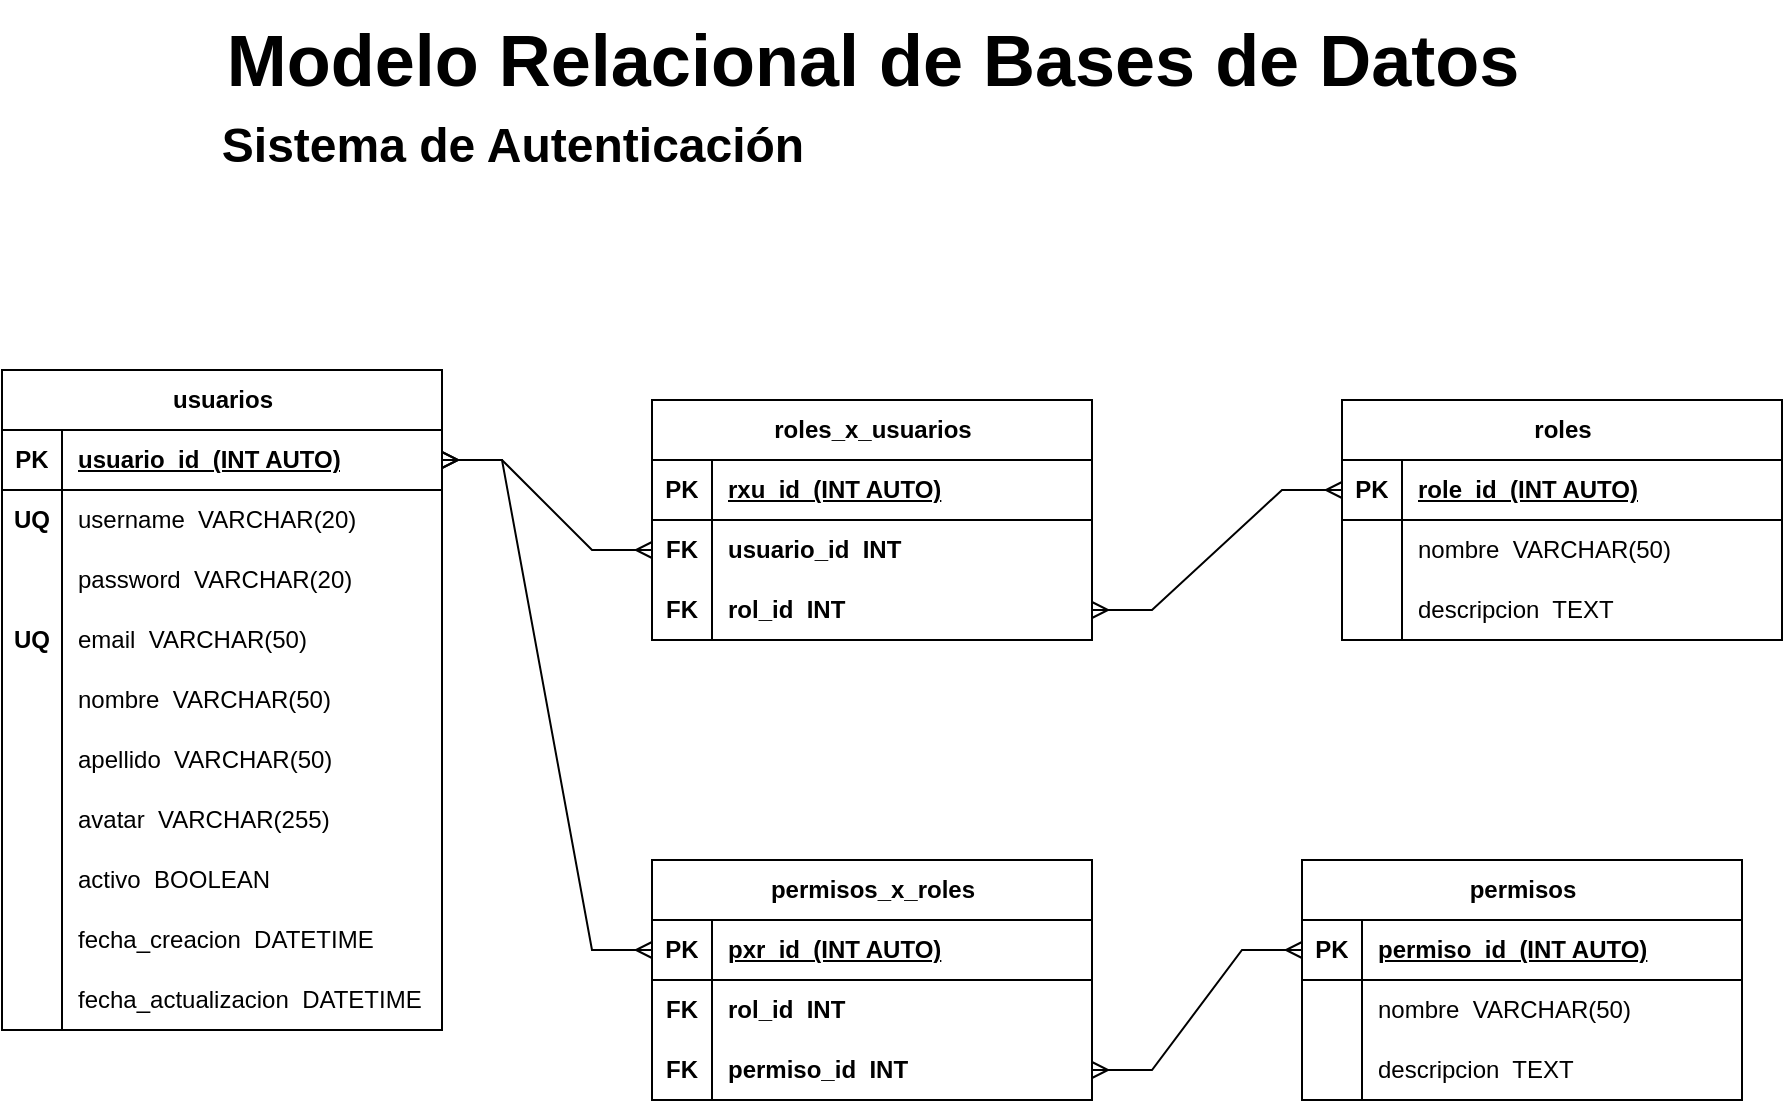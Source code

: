 <mxfile version="21.2.9" type="device">
  <diagram name="Página-1" id="1TOx63eazyD7X_zfj9yO">
    <mxGraphModel dx="1134" dy="1017" grid="1" gridSize="10" guides="1" tooltips="1" connect="1" arrows="1" fold="1" page="1" pageScale="1" pageWidth="600" pageHeight="400" math="0" shadow="0">
      <root>
        <mxCell id="0" />
        <mxCell id="1" parent="0" />
        <mxCell id="Z7zed4i2OUJC_7qgTCm0-1" value="usuarios" style="shape=table;startSize=30;container=1;collapsible=1;childLayout=tableLayout;fixedRows=1;rowLines=0;fontStyle=1;align=center;resizeLast=1;html=1;" vertex="1" parent="1">
          <mxGeometry x="150" y="225" width="220" height="330" as="geometry" />
        </mxCell>
        <mxCell id="Z7zed4i2OUJC_7qgTCm0-2" value="" style="shape=tableRow;horizontal=0;startSize=0;swimlaneHead=0;swimlaneBody=0;fillColor=none;collapsible=0;dropTarget=0;points=[[0,0.5],[1,0.5]];portConstraint=eastwest;top=0;left=0;right=0;bottom=1;" vertex="1" parent="Z7zed4i2OUJC_7qgTCm0-1">
          <mxGeometry y="30" width="220" height="30" as="geometry" />
        </mxCell>
        <mxCell id="Z7zed4i2OUJC_7qgTCm0-3" value="PK" style="shape=partialRectangle;connectable=0;fillColor=none;top=0;left=0;bottom=0;right=0;fontStyle=1;overflow=hidden;whiteSpace=wrap;html=1;" vertex="1" parent="Z7zed4i2OUJC_7qgTCm0-2">
          <mxGeometry width="30" height="30" as="geometry">
            <mxRectangle width="30" height="30" as="alternateBounds" />
          </mxGeometry>
        </mxCell>
        <mxCell id="Z7zed4i2OUJC_7qgTCm0-4" value="usuario_id&amp;nbsp; (INT AUTO)" style="shape=partialRectangle;connectable=0;fillColor=none;top=0;left=0;bottom=0;right=0;align=left;spacingLeft=6;fontStyle=5;overflow=hidden;whiteSpace=wrap;html=1;" vertex="1" parent="Z7zed4i2OUJC_7qgTCm0-2">
          <mxGeometry x="30" width="190" height="30" as="geometry">
            <mxRectangle width="190" height="30" as="alternateBounds" />
          </mxGeometry>
        </mxCell>
        <mxCell id="Z7zed4i2OUJC_7qgTCm0-8" value="" style="shape=tableRow;horizontal=0;startSize=0;swimlaneHead=0;swimlaneBody=0;fillColor=none;collapsible=0;dropTarget=0;points=[[0,0.5],[1,0.5]];portConstraint=eastwest;top=0;left=0;right=0;bottom=0;" vertex="1" parent="Z7zed4i2OUJC_7qgTCm0-1">
          <mxGeometry y="60" width="220" height="30" as="geometry" />
        </mxCell>
        <mxCell id="Z7zed4i2OUJC_7qgTCm0-9" value="&lt;b&gt;UQ&lt;/b&gt;" style="shape=partialRectangle;connectable=0;fillColor=none;top=0;left=0;bottom=0;right=0;editable=1;overflow=hidden;whiteSpace=wrap;html=1;" vertex="1" parent="Z7zed4i2OUJC_7qgTCm0-8">
          <mxGeometry width="30" height="30" as="geometry">
            <mxRectangle width="30" height="30" as="alternateBounds" />
          </mxGeometry>
        </mxCell>
        <mxCell id="Z7zed4i2OUJC_7qgTCm0-10" value="username&amp;nbsp; VARCHAR(20)" style="shape=partialRectangle;connectable=0;fillColor=none;top=0;left=0;bottom=0;right=0;align=left;spacingLeft=6;overflow=hidden;whiteSpace=wrap;html=1;" vertex="1" parent="Z7zed4i2OUJC_7qgTCm0-8">
          <mxGeometry x="30" width="190" height="30" as="geometry">
            <mxRectangle width="190" height="30" as="alternateBounds" />
          </mxGeometry>
        </mxCell>
        <mxCell id="Z7zed4i2OUJC_7qgTCm0-11" value="" style="shape=tableRow;horizontal=0;startSize=0;swimlaneHead=0;swimlaneBody=0;fillColor=none;collapsible=0;dropTarget=0;points=[[0,0.5],[1,0.5]];portConstraint=eastwest;top=0;left=0;right=0;bottom=0;" vertex="1" parent="Z7zed4i2OUJC_7qgTCm0-1">
          <mxGeometry y="90" width="220" height="30" as="geometry" />
        </mxCell>
        <mxCell id="Z7zed4i2OUJC_7qgTCm0-12" value="" style="shape=partialRectangle;connectable=0;fillColor=none;top=0;left=0;bottom=0;right=0;editable=1;overflow=hidden;whiteSpace=wrap;html=1;" vertex="1" parent="Z7zed4i2OUJC_7qgTCm0-11">
          <mxGeometry width="30" height="30" as="geometry">
            <mxRectangle width="30" height="30" as="alternateBounds" />
          </mxGeometry>
        </mxCell>
        <mxCell id="Z7zed4i2OUJC_7qgTCm0-13" value="password&amp;nbsp; VARCHAR(20)" style="shape=partialRectangle;connectable=0;fillColor=none;top=0;left=0;bottom=0;right=0;align=left;spacingLeft=6;overflow=hidden;whiteSpace=wrap;html=1;" vertex="1" parent="Z7zed4i2OUJC_7qgTCm0-11">
          <mxGeometry x="30" width="190" height="30" as="geometry">
            <mxRectangle width="190" height="30" as="alternateBounds" />
          </mxGeometry>
        </mxCell>
        <mxCell id="Z7zed4i2OUJC_7qgTCm0-14" value="" style="shape=tableRow;horizontal=0;startSize=0;swimlaneHead=0;swimlaneBody=0;fillColor=none;collapsible=0;dropTarget=0;points=[[0,0.5],[1,0.5]];portConstraint=eastwest;top=0;left=0;right=0;bottom=0;" vertex="1" parent="Z7zed4i2OUJC_7qgTCm0-1">
          <mxGeometry y="120" width="220" height="30" as="geometry" />
        </mxCell>
        <mxCell id="Z7zed4i2OUJC_7qgTCm0-15" value="&lt;b&gt;UQ&lt;/b&gt;" style="shape=partialRectangle;connectable=0;fillColor=none;top=0;left=0;bottom=0;right=0;editable=1;overflow=hidden;whiteSpace=wrap;html=1;" vertex="1" parent="Z7zed4i2OUJC_7qgTCm0-14">
          <mxGeometry width="30" height="30" as="geometry">
            <mxRectangle width="30" height="30" as="alternateBounds" />
          </mxGeometry>
        </mxCell>
        <mxCell id="Z7zed4i2OUJC_7qgTCm0-16" value="email&amp;nbsp; VARCHAR(50)" style="shape=partialRectangle;connectable=0;fillColor=none;top=0;left=0;bottom=0;right=0;align=left;spacingLeft=6;overflow=hidden;whiteSpace=wrap;html=1;" vertex="1" parent="Z7zed4i2OUJC_7qgTCm0-14">
          <mxGeometry x="30" width="190" height="30" as="geometry">
            <mxRectangle width="190" height="30" as="alternateBounds" />
          </mxGeometry>
        </mxCell>
        <mxCell id="Z7zed4i2OUJC_7qgTCm0-17" value="" style="shape=tableRow;horizontal=0;startSize=0;swimlaneHead=0;swimlaneBody=0;fillColor=none;collapsible=0;dropTarget=0;points=[[0,0.5],[1,0.5]];portConstraint=eastwest;top=0;left=0;right=0;bottom=0;" vertex="1" parent="Z7zed4i2OUJC_7qgTCm0-1">
          <mxGeometry y="150" width="220" height="30" as="geometry" />
        </mxCell>
        <mxCell id="Z7zed4i2OUJC_7qgTCm0-18" value="" style="shape=partialRectangle;connectable=0;fillColor=none;top=0;left=0;bottom=0;right=0;editable=1;overflow=hidden;whiteSpace=wrap;html=1;" vertex="1" parent="Z7zed4i2OUJC_7qgTCm0-17">
          <mxGeometry width="30" height="30" as="geometry">
            <mxRectangle width="30" height="30" as="alternateBounds" />
          </mxGeometry>
        </mxCell>
        <mxCell id="Z7zed4i2OUJC_7qgTCm0-19" value="nombre&amp;nbsp; VARCHAR(50)" style="shape=partialRectangle;connectable=0;fillColor=none;top=0;left=0;bottom=0;right=0;align=left;spacingLeft=6;overflow=hidden;whiteSpace=wrap;html=1;" vertex="1" parent="Z7zed4i2OUJC_7qgTCm0-17">
          <mxGeometry x="30" width="190" height="30" as="geometry">
            <mxRectangle width="190" height="30" as="alternateBounds" />
          </mxGeometry>
        </mxCell>
        <mxCell id="Z7zed4i2OUJC_7qgTCm0-20" value="" style="shape=tableRow;horizontal=0;startSize=0;swimlaneHead=0;swimlaneBody=0;fillColor=none;collapsible=0;dropTarget=0;points=[[0,0.5],[1,0.5]];portConstraint=eastwest;top=0;left=0;right=0;bottom=0;" vertex="1" parent="Z7zed4i2OUJC_7qgTCm0-1">
          <mxGeometry y="180" width="220" height="30" as="geometry" />
        </mxCell>
        <mxCell id="Z7zed4i2OUJC_7qgTCm0-21" value="" style="shape=partialRectangle;connectable=0;fillColor=none;top=0;left=0;bottom=0;right=0;editable=1;overflow=hidden;whiteSpace=wrap;html=1;" vertex="1" parent="Z7zed4i2OUJC_7qgTCm0-20">
          <mxGeometry width="30" height="30" as="geometry">
            <mxRectangle width="30" height="30" as="alternateBounds" />
          </mxGeometry>
        </mxCell>
        <mxCell id="Z7zed4i2OUJC_7qgTCm0-22" value="apellido&amp;nbsp; VARCHAR(50)" style="shape=partialRectangle;connectable=0;fillColor=none;top=0;left=0;bottom=0;right=0;align=left;spacingLeft=6;overflow=hidden;whiteSpace=wrap;html=1;" vertex="1" parent="Z7zed4i2OUJC_7qgTCm0-20">
          <mxGeometry x="30" width="190" height="30" as="geometry">
            <mxRectangle width="190" height="30" as="alternateBounds" />
          </mxGeometry>
        </mxCell>
        <mxCell id="Z7zed4i2OUJC_7qgTCm0-23" value="" style="shape=tableRow;horizontal=0;startSize=0;swimlaneHead=0;swimlaneBody=0;fillColor=none;collapsible=0;dropTarget=0;points=[[0,0.5],[1,0.5]];portConstraint=eastwest;top=0;left=0;right=0;bottom=0;" vertex="1" parent="Z7zed4i2OUJC_7qgTCm0-1">
          <mxGeometry y="210" width="220" height="30" as="geometry" />
        </mxCell>
        <mxCell id="Z7zed4i2OUJC_7qgTCm0-24" value="" style="shape=partialRectangle;connectable=0;fillColor=none;top=0;left=0;bottom=0;right=0;editable=1;overflow=hidden;whiteSpace=wrap;html=1;" vertex="1" parent="Z7zed4i2OUJC_7qgTCm0-23">
          <mxGeometry width="30" height="30" as="geometry">
            <mxRectangle width="30" height="30" as="alternateBounds" />
          </mxGeometry>
        </mxCell>
        <mxCell id="Z7zed4i2OUJC_7qgTCm0-25" value="avatar&amp;nbsp; VARCHAR(255)" style="shape=partialRectangle;connectable=0;fillColor=none;top=0;left=0;bottom=0;right=0;align=left;spacingLeft=6;overflow=hidden;whiteSpace=wrap;html=1;" vertex="1" parent="Z7zed4i2OUJC_7qgTCm0-23">
          <mxGeometry x="30" width="190" height="30" as="geometry">
            <mxRectangle width="190" height="30" as="alternateBounds" />
          </mxGeometry>
        </mxCell>
        <mxCell id="Z7zed4i2OUJC_7qgTCm0-101" value="" style="shape=tableRow;horizontal=0;startSize=0;swimlaneHead=0;swimlaneBody=0;fillColor=none;collapsible=0;dropTarget=0;points=[[0,0.5],[1,0.5]];portConstraint=eastwest;top=0;left=0;right=0;bottom=0;" vertex="1" parent="Z7zed4i2OUJC_7qgTCm0-1">
          <mxGeometry y="240" width="220" height="30" as="geometry" />
        </mxCell>
        <mxCell id="Z7zed4i2OUJC_7qgTCm0-102" value="" style="shape=partialRectangle;connectable=0;fillColor=none;top=0;left=0;bottom=0;right=0;editable=1;overflow=hidden;whiteSpace=wrap;html=1;" vertex="1" parent="Z7zed4i2OUJC_7qgTCm0-101">
          <mxGeometry width="30" height="30" as="geometry">
            <mxRectangle width="30" height="30" as="alternateBounds" />
          </mxGeometry>
        </mxCell>
        <mxCell id="Z7zed4i2OUJC_7qgTCm0-103" value="activo&amp;nbsp; BOOLEAN" style="shape=partialRectangle;connectable=0;fillColor=none;top=0;left=0;bottom=0;right=0;align=left;spacingLeft=6;overflow=hidden;whiteSpace=wrap;html=1;" vertex="1" parent="Z7zed4i2OUJC_7qgTCm0-101">
          <mxGeometry x="30" width="190" height="30" as="geometry">
            <mxRectangle width="190" height="30" as="alternateBounds" />
          </mxGeometry>
        </mxCell>
        <mxCell id="Z7zed4i2OUJC_7qgTCm0-26" value="" style="shape=tableRow;horizontal=0;startSize=0;swimlaneHead=0;swimlaneBody=0;fillColor=none;collapsible=0;dropTarget=0;points=[[0,0.5],[1,0.5]];portConstraint=eastwest;top=0;left=0;right=0;bottom=0;" vertex="1" parent="Z7zed4i2OUJC_7qgTCm0-1">
          <mxGeometry y="270" width="220" height="30" as="geometry" />
        </mxCell>
        <mxCell id="Z7zed4i2OUJC_7qgTCm0-27" value="" style="shape=partialRectangle;connectable=0;fillColor=none;top=0;left=0;bottom=0;right=0;editable=1;overflow=hidden;whiteSpace=wrap;html=1;" vertex="1" parent="Z7zed4i2OUJC_7qgTCm0-26">
          <mxGeometry width="30" height="30" as="geometry">
            <mxRectangle width="30" height="30" as="alternateBounds" />
          </mxGeometry>
        </mxCell>
        <mxCell id="Z7zed4i2OUJC_7qgTCm0-28" value="fecha_creacion&amp;nbsp; DATETIME" style="shape=partialRectangle;connectable=0;fillColor=none;top=0;left=0;bottom=0;right=0;align=left;spacingLeft=6;overflow=hidden;whiteSpace=wrap;html=1;" vertex="1" parent="Z7zed4i2OUJC_7qgTCm0-26">
          <mxGeometry x="30" width="190" height="30" as="geometry">
            <mxRectangle width="190" height="30" as="alternateBounds" />
          </mxGeometry>
        </mxCell>
        <mxCell id="Z7zed4i2OUJC_7qgTCm0-32" value="" style="shape=tableRow;horizontal=0;startSize=0;swimlaneHead=0;swimlaneBody=0;fillColor=none;collapsible=0;dropTarget=0;points=[[0,0.5],[1,0.5]];portConstraint=eastwest;top=0;left=0;right=0;bottom=0;" vertex="1" parent="Z7zed4i2OUJC_7qgTCm0-1">
          <mxGeometry y="300" width="220" height="30" as="geometry" />
        </mxCell>
        <mxCell id="Z7zed4i2OUJC_7qgTCm0-33" value="" style="shape=partialRectangle;connectable=0;fillColor=none;top=0;left=0;bottom=0;right=0;editable=1;overflow=hidden;whiteSpace=wrap;html=1;" vertex="1" parent="Z7zed4i2OUJC_7qgTCm0-32">
          <mxGeometry width="30" height="30" as="geometry">
            <mxRectangle width="30" height="30" as="alternateBounds" />
          </mxGeometry>
        </mxCell>
        <mxCell id="Z7zed4i2OUJC_7qgTCm0-34" value="fecha_actualizacion&amp;nbsp; DATETIME" style="shape=partialRectangle;connectable=0;fillColor=none;top=0;left=0;bottom=0;right=0;align=left;spacingLeft=6;overflow=hidden;whiteSpace=wrap;html=1;" vertex="1" parent="Z7zed4i2OUJC_7qgTCm0-32">
          <mxGeometry x="30" width="190" height="30" as="geometry">
            <mxRectangle width="190" height="30" as="alternateBounds" />
          </mxGeometry>
        </mxCell>
        <mxCell id="Z7zed4i2OUJC_7qgTCm0-35" value="roles" style="shape=table;startSize=30;container=1;collapsible=1;childLayout=tableLayout;fixedRows=1;rowLines=0;fontStyle=1;align=center;resizeLast=1;html=1;" vertex="1" parent="1">
          <mxGeometry x="820" y="240" width="220" height="120" as="geometry" />
        </mxCell>
        <mxCell id="Z7zed4i2OUJC_7qgTCm0-36" value="" style="shape=tableRow;horizontal=0;startSize=0;swimlaneHead=0;swimlaneBody=0;fillColor=none;collapsible=0;dropTarget=0;points=[[0,0.5],[1,0.5]];portConstraint=eastwest;top=0;left=0;right=0;bottom=1;" vertex="1" parent="Z7zed4i2OUJC_7qgTCm0-35">
          <mxGeometry y="30" width="220" height="30" as="geometry" />
        </mxCell>
        <mxCell id="Z7zed4i2OUJC_7qgTCm0-37" value="PK" style="shape=partialRectangle;connectable=0;fillColor=none;top=0;left=0;bottom=0;right=0;fontStyle=1;overflow=hidden;whiteSpace=wrap;html=1;" vertex="1" parent="Z7zed4i2OUJC_7qgTCm0-36">
          <mxGeometry width="30" height="30" as="geometry">
            <mxRectangle width="30" height="30" as="alternateBounds" />
          </mxGeometry>
        </mxCell>
        <mxCell id="Z7zed4i2OUJC_7qgTCm0-38" value="role_id&amp;nbsp; (INT AUTO)" style="shape=partialRectangle;connectable=0;fillColor=none;top=0;left=0;bottom=0;right=0;align=left;spacingLeft=6;fontStyle=5;overflow=hidden;whiteSpace=wrap;html=1;" vertex="1" parent="Z7zed4i2OUJC_7qgTCm0-36">
          <mxGeometry x="30" width="190" height="30" as="geometry">
            <mxRectangle width="190" height="30" as="alternateBounds" />
          </mxGeometry>
        </mxCell>
        <mxCell id="Z7zed4i2OUJC_7qgTCm0-39" value="" style="shape=tableRow;horizontal=0;startSize=0;swimlaneHead=0;swimlaneBody=0;fillColor=none;collapsible=0;dropTarget=0;points=[[0,0.5],[1,0.5]];portConstraint=eastwest;top=0;left=0;right=0;bottom=0;" vertex="1" parent="Z7zed4i2OUJC_7qgTCm0-35">
          <mxGeometry y="60" width="220" height="30" as="geometry" />
        </mxCell>
        <mxCell id="Z7zed4i2OUJC_7qgTCm0-40" value="" style="shape=partialRectangle;connectable=0;fillColor=none;top=0;left=0;bottom=0;right=0;editable=1;overflow=hidden;whiteSpace=wrap;html=1;" vertex="1" parent="Z7zed4i2OUJC_7qgTCm0-39">
          <mxGeometry width="30" height="30" as="geometry">
            <mxRectangle width="30" height="30" as="alternateBounds" />
          </mxGeometry>
        </mxCell>
        <mxCell id="Z7zed4i2OUJC_7qgTCm0-41" value="nombre&amp;nbsp; VARCHAR(50)" style="shape=partialRectangle;connectable=0;fillColor=none;top=0;left=0;bottom=0;right=0;align=left;spacingLeft=6;overflow=hidden;whiteSpace=wrap;html=1;" vertex="1" parent="Z7zed4i2OUJC_7qgTCm0-39">
          <mxGeometry x="30" width="190" height="30" as="geometry">
            <mxRectangle width="190" height="30" as="alternateBounds" />
          </mxGeometry>
        </mxCell>
        <mxCell id="Z7zed4i2OUJC_7qgTCm0-42" value="" style="shape=tableRow;horizontal=0;startSize=0;swimlaneHead=0;swimlaneBody=0;fillColor=none;collapsible=0;dropTarget=0;points=[[0,0.5],[1,0.5]];portConstraint=eastwest;top=0;left=0;right=0;bottom=0;" vertex="1" parent="Z7zed4i2OUJC_7qgTCm0-35">
          <mxGeometry y="90" width="220" height="30" as="geometry" />
        </mxCell>
        <mxCell id="Z7zed4i2OUJC_7qgTCm0-43" value="" style="shape=partialRectangle;connectable=0;fillColor=none;top=0;left=0;bottom=0;right=0;editable=1;overflow=hidden;whiteSpace=wrap;html=1;" vertex="1" parent="Z7zed4i2OUJC_7qgTCm0-42">
          <mxGeometry width="30" height="30" as="geometry">
            <mxRectangle width="30" height="30" as="alternateBounds" />
          </mxGeometry>
        </mxCell>
        <mxCell id="Z7zed4i2OUJC_7qgTCm0-44" value="descripcion&amp;nbsp; TEXT" style="shape=partialRectangle;connectable=0;fillColor=none;top=0;left=0;bottom=0;right=0;align=left;spacingLeft=6;overflow=hidden;whiteSpace=wrap;html=1;" vertex="1" parent="Z7zed4i2OUJC_7qgTCm0-42">
          <mxGeometry x="30" width="190" height="30" as="geometry">
            <mxRectangle width="190" height="30" as="alternateBounds" />
          </mxGeometry>
        </mxCell>
        <mxCell id="Z7zed4i2OUJC_7qgTCm0-63" value="permisos" style="shape=table;startSize=30;container=1;collapsible=1;childLayout=tableLayout;fixedRows=1;rowLines=0;fontStyle=1;align=center;resizeLast=1;html=1;" vertex="1" parent="1">
          <mxGeometry x="800" y="470" width="220" height="120" as="geometry" />
        </mxCell>
        <mxCell id="Z7zed4i2OUJC_7qgTCm0-64" value="" style="shape=tableRow;horizontal=0;startSize=0;swimlaneHead=0;swimlaneBody=0;fillColor=none;collapsible=0;dropTarget=0;points=[[0,0.5],[1,0.5]];portConstraint=eastwest;top=0;left=0;right=0;bottom=1;" vertex="1" parent="Z7zed4i2OUJC_7qgTCm0-63">
          <mxGeometry y="30" width="220" height="30" as="geometry" />
        </mxCell>
        <mxCell id="Z7zed4i2OUJC_7qgTCm0-65" value="PK" style="shape=partialRectangle;connectable=0;fillColor=none;top=0;left=0;bottom=0;right=0;fontStyle=1;overflow=hidden;whiteSpace=wrap;html=1;" vertex="1" parent="Z7zed4i2OUJC_7qgTCm0-64">
          <mxGeometry width="30" height="30" as="geometry">
            <mxRectangle width="30" height="30" as="alternateBounds" />
          </mxGeometry>
        </mxCell>
        <mxCell id="Z7zed4i2OUJC_7qgTCm0-66" value="permiso_id&amp;nbsp; (INT AUTO)" style="shape=partialRectangle;connectable=0;fillColor=none;top=0;left=0;bottom=0;right=0;align=left;spacingLeft=6;fontStyle=5;overflow=hidden;whiteSpace=wrap;html=1;" vertex="1" parent="Z7zed4i2OUJC_7qgTCm0-64">
          <mxGeometry x="30" width="190" height="30" as="geometry">
            <mxRectangle width="190" height="30" as="alternateBounds" />
          </mxGeometry>
        </mxCell>
        <mxCell id="Z7zed4i2OUJC_7qgTCm0-67" value="" style="shape=tableRow;horizontal=0;startSize=0;swimlaneHead=0;swimlaneBody=0;fillColor=none;collapsible=0;dropTarget=0;points=[[0,0.5],[1,0.5]];portConstraint=eastwest;top=0;left=0;right=0;bottom=0;" vertex="1" parent="Z7zed4i2OUJC_7qgTCm0-63">
          <mxGeometry y="60" width="220" height="30" as="geometry" />
        </mxCell>
        <mxCell id="Z7zed4i2OUJC_7qgTCm0-68" value="" style="shape=partialRectangle;connectable=0;fillColor=none;top=0;left=0;bottom=0;right=0;editable=1;overflow=hidden;whiteSpace=wrap;html=1;" vertex="1" parent="Z7zed4i2OUJC_7qgTCm0-67">
          <mxGeometry width="30" height="30" as="geometry">
            <mxRectangle width="30" height="30" as="alternateBounds" />
          </mxGeometry>
        </mxCell>
        <mxCell id="Z7zed4i2OUJC_7qgTCm0-69" value="nombre&amp;nbsp; VARCHAR(50)" style="shape=partialRectangle;connectable=0;fillColor=none;top=0;left=0;bottom=0;right=0;align=left;spacingLeft=6;overflow=hidden;whiteSpace=wrap;html=1;" vertex="1" parent="Z7zed4i2OUJC_7qgTCm0-67">
          <mxGeometry x="30" width="190" height="30" as="geometry">
            <mxRectangle width="190" height="30" as="alternateBounds" />
          </mxGeometry>
        </mxCell>
        <mxCell id="Z7zed4i2OUJC_7qgTCm0-70" value="" style="shape=tableRow;horizontal=0;startSize=0;swimlaneHead=0;swimlaneBody=0;fillColor=none;collapsible=0;dropTarget=0;points=[[0,0.5],[1,0.5]];portConstraint=eastwest;top=0;left=0;right=0;bottom=0;" vertex="1" parent="Z7zed4i2OUJC_7qgTCm0-63">
          <mxGeometry y="90" width="220" height="30" as="geometry" />
        </mxCell>
        <mxCell id="Z7zed4i2OUJC_7qgTCm0-71" value="" style="shape=partialRectangle;connectable=0;fillColor=none;top=0;left=0;bottom=0;right=0;editable=1;overflow=hidden;whiteSpace=wrap;html=1;" vertex="1" parent="Z7zed4i2OUJC_7qgTCm0-70">
          <mxGeometry width="30" height="30" as="geometry">
            <mxRectangle width="30" height="30" as="alternateBounds" />
          </mxGeometry>
        </mxCell>
        <mxCell id="Z7zed4i2OUJC_7qgTCm0-72" value="descripcion&amp;nbsp; TEXT" style="shape=partialRectangle;connectable=0;fillColor=none;top=0;left=0;bottom=0;right=0;align=left;spacingLeft=6;overflow=hidden;whiteSpace=wrap;html=1;" vertex="1" parent="Z7zed4i2OUJC_7qgTCm0-70">
          <mxGeometry x="30" width="190" height="30" as="geometry">
            <mxRectangle width="190" height="30" as="alternateBounds" />
          </mxGeometry>
        </mxCell>
        <mxCell id="Z7zed4i2OUJC_7qgTCm0-73" value="roles_x_usuarios" style="shape=table;startSize=30;container=1;collapsible=1;childLayout=tableLayout;fixedRows=1;rowLines=0;fontStyle=1;align=center;resizeLast=1;html=1;" vertex="1" parent="1">
          <mxGeometry x="475" y="240" width="220" height="120" as="geometry" />
        </mxCell>
        <mxCell id="Z7zed4i2OUJC_7qgTCm0-74" value="" style="shape=tableRow;horizontal=0;startSize=0;swimlaneHead=0;swimlaneBody=0;fillColor=none;collapsible=0;dropTarget=0;points=[[0,0.5],[1,0.5]];portConstraint=eastwest;top=0;left=0;right=0;bottom=1;" vertex="1" parent="Z7zed4i2OUJC_7qgTCm0-73">
          <mxGeometry y="30" width="220" height="30" as="geometry" />
        </mxCell>
        <mxCell id="Z7zed4i2OUJC_7qgTCm0-75" value="PK" style="shape=partialRectangle;connectable=0;fillColor=none;top=0;left=0;bottom=0;right=0;fontStyle=1;overflow=hidden;whiteSpace=wrap;html=1;" vertex="1" parent="Z7zed4i2OUJC_7qgTCm0-74">
          <mxGeometry width="30" height="30" as="geometry">
            <mxRectangle width="30" height="30" as="alternateBounds" />
          </mxGeometry>
        </mxCell>
        <mxCell id="Z7zed4i2OUJC_7qgTCm0-76" value="rxu_id&amp;nbsp; (INT AUTO)" style="shape=partialRectangle;connectable=0;fillColor=none;top=0;left=0;bottom=0;right=0;align=left;spacingLeft=6;fontStyle=5;overflow=hidden;whiteSpace=wrap;html=1;" vertex="1" parent="Z7zed4i2OUJC_7qgTCm0-74">
          <mxGeometry x="30" width="190" height="30" as="geometry">
            <mxRectangle width="190" height="30" as="alternateBounds" />
          </mxGeometry>
        </mxCell>
        <mxCell id="Z7zed4i2OUJC_7qgTCm0-77" value="" style="shape=tableRow;horizontal=0;startSize=0;swimlaneHead=0;swimlaneBody=0;fillColor=none;collapsible=0;dropTarget=0;points=[[0,0.5],[1,0.5]];portConstraint=eastwest;top=0;left=0;right=0;bottom=0;" vertex="1" parent="Z7zed4i2OUJC_7qgTCm0-73">
          <mxGeometry y="60" width="220" height="30" as="geometry" />
        </mxCell>
        <mxCell id="Z7zed4i2OUJC_7qgTCm0-78" value="&lt;b&gt;FK&lt;/b&gt;" style="shape=partialRectangle;connectable=0;fillColor=none;top=0;left=0;bottom=0;right=0;editable=1;overflow=hidden;whiteSpace=wrap;html=1;" vertex="1" parent="Z7zed4i2OUJC_7qgTCm0-77">
          <mxGeometry width="30" height="30" as="geometry">
            <mxRectangle width="30" height="30" as="alternateBounds" />
          </mxGeometry>
        </mxCell>
        <mxCell id="Z7zed4i2OUJC_7qgTCm0-79" value="&lt;b&gt;usuario_id&amp;nbsp; INT&lt;/b&gt;" style="shape=partialRectangle;connectable=0;fillColor=none;top=0;left=0;bottom=0;right=0;align=left;spacingLeft=6;overflow=hidden;whiteSpace=wrap;html=1;" vertex="1" parent="Z7zed4i2OUJC_7qgTCm0-77">
          <mxGeometry x="30" width="190" height="30" as="geometry">
            <mxRectangle width="190" height="30" as="alternateBounds" />
          </mxGeometry>
        </mxCell>
        <mxCell id="Z7zed4i2OUJC_7qgTCm0-80" value="" style="shape=tableRow;horizontal=0;startSize=0;swimlaneHead=0;swimlaneBody=0;fillColor=none;collapsible=0;dropTarget=0;points=[[0,0.5],[1,0.5]];portConstraint=eastwest;top=0;left=0;right=0;bottom=0;" vertex="1" parent="Z7zed4i2OUJC_7qgTCm0-73">
          <mxGeometry y="90" width="220" height="30" as="geometry" />
        </mxCell>
        <mxCell id="Z7zed4i2OUJC_7qgTCm0-81" value="&lt;b&gt;FK&lt;/b&gt;" style="shape=partialRectangle;connectable=0;fillColor=none;top=0;left=0;bottom=0;right=0;editable=1;overflow=hidden;whiteSpace=wrap;html=1;" vertex="1" parent="Z7zed4i2OUJC_7qgTCm0-80">
          <mxGeometry width="30" height="30" as="geometry">
            <mxRectangle width="30" height="30" as="alternateBounds" />
          </mxGeometry>
        </mxCell>
        <mxCell id="Z7zed4i2OUJC_7qgTCm0-82" value="&lt;b&gt;rol_id&amp;nbsp; INT&lt;/b&gt;" style="shape=partialRectangle;connectable=0;fillColor=none;top=0;left=0;bottom=0;right=0;align=left;spacingLeft=6;overflow=hidden;whiteSpace=wrap;html=1;" vertex="1" parent="Z7zed4i2OUJC_7qgTCm0-80">
          <mxGeometry x="30" width="190" height="30" as="geometry">
            <mxRectangle width="190" height="30" as="alternateBounds" />
          </mxGeometry>
        </mxCell>
        <mxCell id="Z7zed4i2OUJC_7qgTCm0-83" value="permisos_x_roles" style="shape=table;startSize=30;container=1;collapsible=1;childLayout=tableLayout;fixedRows=1;rowLines=0;fontStyle=1;align=center;resizeLast=1;html=1;" vertex="1" parent="1">
          <mxGeometry x="475" y="470" width="220" height="120" as="geometry" />
        </mxCell>
        <mxCell id="Z7zed4i2OUJC_7qgTCm0-84" value="" style="shape=tableRow;horizontal=0;startSize=0;swimlaneHead=0;swimlaneBody=0;fillColor=none;collapsible=0;dropTarget=0;points=[[0,0.5],[1,0.5]];portConstraint=eastwest;top=0;left=0;right=0;bottom=1;" vertex="1" parent="Z7zed4i2OUJC_7qgTCm0-83">
          <mxGeometry y="30" width="220" height="30" as="geometry" />
        </mxCell>
        <mxCell id="Z7zed4i2OUJC_7qgTCm0-85" value="PK" style="shape=partialRectangle;connectable=0;fillColor=none;top=0;left=0;bottom=0;right=0;fontStyle=1;overflow=hidden;whiteSpace=wrap;html=1;" vertex="1" parent="Z7zed4i2OUJC_7qgTCm0-84">
          <mxGeometry width="30" height="30" as="geometry">
            <mxRectangle width="30" height="30" as="alternateBounds" />
          </mxGeometry>
        </mxCell>
        <mxCell id="Z7zed4i2OUJC_7qgTCm0-86" value="pxr_id&amp;nbsp; (INT AUTO)" style="shape=partialRectangle;connectable=0;fillColor=none;top=0;left=0;bottom=0;right=0;align=left;spacingLeft=6;fontStyle=5;overflow=hidden;whiteSpace=wrap;html=1;" vertex="1" parent="Z7zed4i2OUJC_7qgTCm0-84">
          <mxGeometry x="30" width="190" height="30" as="geometry">
            <mxRectangle width="190" height="30" as="alternateBounds" />
          </mxGeometry>
        </mxCell>
        <mxCell id="Z7zed4i2OUJC_7qgTCm0-87" value="" style="shape=tableRow;horizontal=0;startSize=0;swimlaneHead=0;swimlaneBody=0;fillColor=none;collapsible=0;dropTarget=0;points=[[0,0.5],[1,0.5]];portConstraint=eastwest;top=0;left=0;right=0;bottom=0;" vertex="1" parent="Z7zed4i2OUJC_7qgTCm0-83">
          <mxGeometry y="60" width="220" height="30" as="geometry" />
        </mxCell>
        <mxCell id="Z7zed4i2OUJC_7qgTCm0-88" value="&lt;b&gt;FK&lt;/b&gt;" style="shape=partialRectangle;connectable=0;fillColor=none;top=0;left=0;bottom=0;right=0;editable=1;overflow=hidden;whiteSpace=wrap;html=1;" vertex="1" parent="Z7zed4i2OUJC_7qgTCm0-87">
          <mxGeometry width="30" height="30" as="geometry">
            <mxRectangle width="30" height="30" as="alternateBounds" />
          </mxGeometry>
        </mxCell>
        <mxCell id="Z7zed4i2OUJC_7qgTCm0-89" value="&lt;b&gt;rol_id&amp;nbsp; INT&lt;/b&gt;" style="shape=partialRectangle;connectable=0;fillColor=none;top=0;left=0;bottom=0;right=0;align=left;spacingLeft=6;overflow=hidden;whiteSpace=wrap;html=1;" vertex="1" parent="Z7zed4i2OUJC_7qgTCm0-87">
          <mxGeometry x="30" width="190" height="30" as="geometry">
            <mxRectangle width="190" height="30" as="alternateBounds" />
          </mxGeometry>
        </mxCell>
        <mxCell id="Z7zed4i2OUJC_7qgTCm0-90" value="" style="shape=tableRow;horizontal=0;startSize=0;swimlaneHead=0;swimlaneBody=0;fillColor=none;collapsible=0;dropTarget=0;points=[[0,0.5],[1,0.5]];portConstraint=eastwest;top=0;left=0;right=0;bottom=0;" vertex="1" parent="Z7zed4i2OUJC_7qgTCm0-83">
          <mxGeometry y="90" width="220" height="30" as="geometry" />
        </mxCell>
        <mxCell id="Z7zed4i2OUJC_7qgTCm0-91" value="&lt;b&gt;FK&lt;/b&gt;" style="shape=partialRectangle;connectable=0;fillColor=none;top=0;left=0;bottom=0;right=0;editable=1;overflow=hidden;whiteSpace=wrap;html=1;" vertex="1" parent="Z7zed4i2OUJC_7qgTCm0-90">
          <mxGeometry width="30" height="30" as="geometry">
            <mxRectangle width="30" height="30" as="alternateBounds" />
          </mxGeometry>
        </mxCell>
        <mxCell id="Z7zed4i2OUJC_7qgTCm0-92" value="&lt;b&gt;permiso_id&amp;nbsp; INT&lt;/b&gt;" style="shape=partialRectangle;connectable=0;fillColor=none;top=0;left=0;bottom=0;right=0;align=left;spacingLeft=6;overflow=hidden;whiteSpace=wrap;html=1;" vertex="1" parent="Z7zed4i2OUJC_7qgTCm0-90">
          <mxGeometry x="30" width="190" height="30" as="geometry">
            <mxRectangle width="190" height="30" as="alternateBounds" />
          </mxGeometry>
        </mxCell>
        <mxCell id="Z7zed4i2OUJC_7qgTCm0-93" value="" style="edgeStyle=entityRelationEdgeStyle;fontSize=12;html=1;endArrow=ERmany;startArrow=ERmany;rounded=0;entryX=0;entryY=0.5;entryDx=0;entryDy=0;" edge="1" parent="1" source="Z7zed4i2OUJC_7qgTCm0-2" target="Z7zed4i2OUJC_7qgTCm0-77">
          <mxGeometry width="100" height="100" relative="1" as="geometry">
            <mxPoint x="250" y="400" as="sourcePoint" />
            <mxPoint x="350" y="300" as="targetPoint" />
          </mxGeometry>
        </mxCell>
        <mxCell id="Z7zed4i2OUJC_7qgTCm0-94" value="" style="edgeStyle=entityRelationEdgeStyle;fontSize=12;html=1;endArrow=ERmany;startArrow=ERmany;rounded=0;entryX=1;entryY=0.5;entryDx=0;entryDy=0;exitX=0;exitY=0.5;exitDx=0;exitDy=0;" edge="1" parent="1" source="Z7zed4i2OUJC_7qgTCm0-36" target="Z7zed4i2OUJC_7qgTCm0-80">
          <mxGeometry width="100" height="100" relative="1" as="geometry">
            <mxPoint x="250" y="400" as="sourcePoint" />
            <mxPoint x="350" y="300" as="targetPoint" />
          </mxGeometry>
        </mxCell>
        <mxCell id="Z7zed4i2OUJC_7qgTCm0-96" value="" style="edgeStyle=entityRelationEdgeStyle;fontSize=12;html=1;endArrow=ERmany;startArrow=ERmany;rounded=0;exitX=1;exitY=0.5;exitDx=0;exitDy=0;entryX=0;entryY=0.5;entryDx=0;entryDy=0;" edge="1" parent="1" source="Z7zed4i2OUJC_7qgTCm0-90" target="Z7zed4i2OUJC_7qgTCm0-64">
          <mxGeometry width="100" height="100" relative="1" as="geometry">
            <mxPoint x="250" y="400" as="sourcePoint" />
            <mxPoint x="350" y="300" as="targetPoint" />
          </mxGeometry>
        </mxCell>
        <mxCell id="Z7zed4i2OUJC_7qgTCm0-99" value="" style="edgeStyle=entityRelationEdgeStyle;fontSize=12;html=1;endArrow=ERmany;startArrow=ERmany;rounded=0;exitX=1;exitY=0.5;exitDx=0;exitDy=0;entryX=0;entryY=0.5;entryDx=0;entryDy=0;" edge="1" parent="1" source="Z7zed4i2OUJC_7qgTCm0-2" target="Z7zed4i2OUJC_7qgTCm0-84">
          <mxGeometry width="100" height="100" relative="1" as="geometry">
            <mxPoint x="310" y="400" as="sourcePoint" />
            <mxPoint x="410" y="300" as="targetPoint" />
          </mxGeometry>
        </mxCell>
        <mxCell id="Z7zed4i2OUJC_7qgTCm0-104" value="&lt;font style=&quot;font-size: 36px;&quot;&gt;&lt;b&gt;Modelo Relacional de Bases de Datos&lt;/b&gt;&lt;/font&gt;" style="text;html=1;align=center;verticalAlign=middle;resizable=0;points=[];autosize=1;strokeColor=none;fillColor=none;" vertex="1" parent="1">
          <mxGeometry x="250" y="40" width="670" height="60" as="geometry" />
        </mxCell>
        <mxCell id="Z7zed4i2OUJC_7qgTCm0-105" value="&lt;font style=&quot;font-size: 24px;&quot;&gt;&lt;b&gt;Sistema de Autenticación&lt;/b&gt;&lt;/font&gt;" style="text;html=1;align=center;verticalAlign=middle;resizable=0;points=[];autosize=1;strokeColor=none;fillColor=none;" vertex="1" parent="1">
          <mxGeometry x="250" y="93" width="310" height="40" as="geometry" />
        </mxCell>
      </root>
    </mxGraphModel>
  </diagram>
</mxfile>
